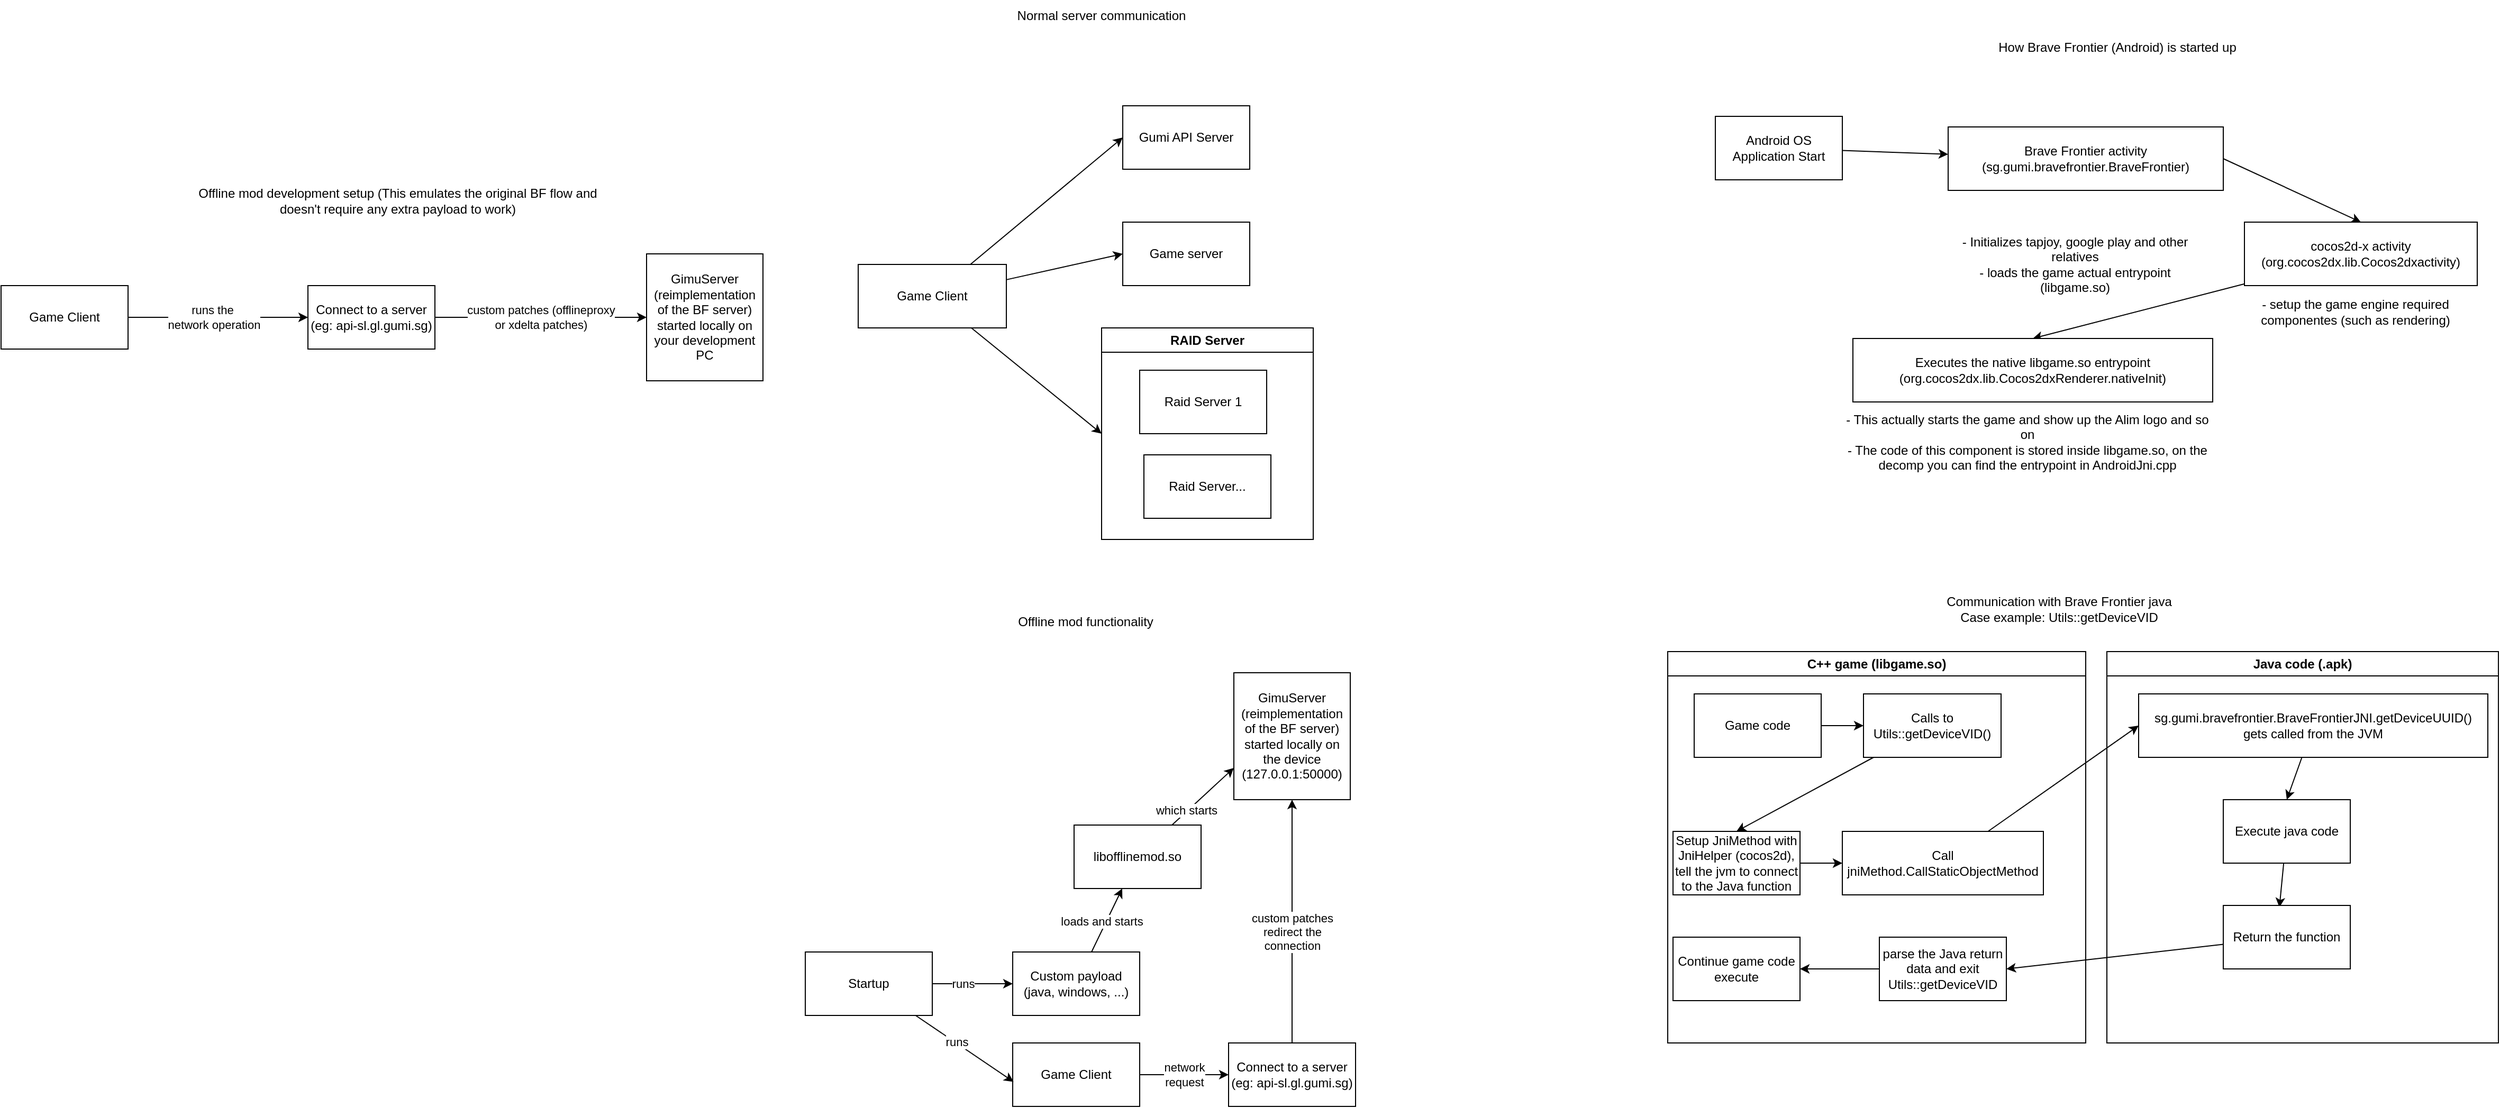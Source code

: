 <mxfile>
    <diagram id="_BSQJVUGBFditOPTDTpc" name="Pagina-1">
        <mxGraphModel dx="2017" dy="791" grid="1" gridSize="10" guides="1" tooltips="1" connect="1" arrows="1" fold="1" page="1" pageScale="1" pageWidth="827" pageHeight="1169" math="0" shadow="0">
            <root>
                <mxCell id="0"/>
                <mxCell id="1" parent="0"/>
                <mxCell id="6" style="edgeStyle=none;html=1;entryX=0;entryY=0.5;entryDx=0;entryDy=0;" parent="1" source="2" target="3" edge="1">
                    <mxGeometry relative="1" as="geometry"/>
                </mxCell>
                <mxCell id="10" style="edgeStyle=none;html=1;entryX=0;entryY=0.5;entryDx=0;entryDy=0;" parent="1" source="2" target="4" edge="1">
                    <mxGeometry relative="1" as="geometry"/>
                </mxCell>
                <mxCell id="11" style="edgeStyle=none;html=1;entryX=0;entryY=0.5;entryDx=0;entryDy=0;" parent="1" source="2" target="9" edge="1">
                    <mxGeometry relative="1" as="geometry"/>
                </mxCell>
                <mxCell id="2" value="Game Client" style="rounded=0;whiteSpace=wrap;html=1;" parent="1" vertex="1">
                    <mxGeometry x="90" y="270" width="140" height="60" as="geometry"/>
                </mxCell>
                <mxCell id="3" value="Gumi API Server" style="rounded=0;whiteSpace=wrap;html=1;" parent="1" vertex="1">
                    <mxGeometry x="340" y="120" width="120" height="60" as="geometry"/>
                </mxCell>
                <mxCell id="4" value="Game server" style="rounded=0;whiteSpace=wrap;html=1;" parent="1" vertex="1">
                    <mxGeometry x="340" y="230" width="120" height="60" as="geometry"/>
                </mxCell>
                <mxCell id="9" value="RAID Server" style="swimlane;whiteSpace=wrap;html=1;" parent="1" vertex="1">
                    <mxGeometry x="320" y="330" width="200" height="200" as="geometry"/>
                </mxCell>
                <mxCell id="5" value="Raid Server 1" style="rounded=0;whiteSpace=wrap;html=1;" parent="9" vertex="1">
                    <mxGeometry x="36" y="40" width="120" height="60" as="geometry"/>
                </mxCell>
                <mxCell id="7" value="Raid Server..." style="rounded=0;whiteSpace=wrap;html=1;" parent="9" vertex="1">
                    <mxGeometry x="40" y="120" width="120" height="60" as="geometry"/>
                </mxCell>
                <mxCell id="12" value="Normal server communication" style="text;html=1;strokeColor=none;fillColor=none;align=center;verticalAlign=middle;whiteSpace=wrap;rounded=0;" parent="1" vertex="1">
                    <mxGeometry x="140" y="20" width="360" height="30" as="geometry"/>
                </mxCell>
                <mxCell id="14" style="edgeStyle=none;html=1;" parent="1" source="13" edge="1">
                    <mxGeometry relative="1" as="geometry">
                        <mxPoint x="1120" y="165.882" as="targetPoint"/>
                    </mxGeometry>
                </mxCell>
                <mxCell id="13" value="Android OS Application Start" style="rounded=0;whiteSpace=wrap;html=1;" parent="1" vertex="1">
                    <mxGeometry x="900" y="130" width="120" height="60" as="geometry"/>
                </mxCell>
                <mxCell id="21" style="edgeStyle=none;html=1;entryX=0.5;entryY=0;entryDx=0;entryDy=0;exitX=1;exitY=0.5;exitDx=0;exitDy=0;" parent="1" source="16" target="20" edge="1">
                    <mxGeometry relative="1" as="geometry"/>
                </mxCell>
                <mxCell id="16" value="Brave Frontier activity (sg.gumi.bravefrontier.BraveFrontier)" style="rounded=0;whiteSpace=wrap;html=1;" parent="1" vertex="1">
                    <mxGeometry x="1120" y="140" width="260" height="60" as="geometry"/>
                </mxCell>
                <mxCell id="19" value="- Initializes tapjoy, google play and other relatives&lt;br&gt;- loads the game actual entrypoint (libgame.so)" style="text;html=1;strokeColor=none;fillColor=none;align=center;verticalAlign=middle;whiteSpace=wrap;rounded=0;" parent="1" vertex="1">
                    <mxGeometry x="1120" y="230" width="240" height="80" as="geometry"/>
                </mxCell>
                <mxCell id="24" style="edgeStyle=none;html=1;entryX=0.5;entryY=0;entryDx=0;entryDy=0;" parent="1" source="20" target="23" edge="1">
                    <mxGeometry relative="1" as="geometry"/>
                </mxCell>
                <mxCell id="20" value="cocos2d-x activity (org.cocos2dx.lib.Cocos2dxactivity)" style="rounded=0;whiteSpace=wrap;html=1;" parent="1" vertex="1">
                    <mxGeometry x="1400" y="230" width="220" height="60" as="geometry"/>
                </mxCell>
                <mxCell id="22" value="- setup the game engine required componentes (such as rendering)" style="text;html=1;strokeColor=none;fillColor=none;align=center;verticalAlign=middle;whiteSpace=wrap;rounded=0;" parent="1" vertex="1">
                    <mxGeometry x="1400" y="300" width="210" height="30" as="geometry"/>
                </mxCell>
                <mxCell id="23" value="Executes the native libgame.so entrypoint (org.cocos2dx.lib.Cocos2dxRenderer.nativeInit)" style="rounded=0;whiteSpace=wrap;html=1;" parent="1" vertex="1">
                    <mxGeometry x="1030" y="340" width="340" height="60" as="geometry"/>
                </mxCell>
                <mxCell id="25" value="- This actually starts the game and show up the Alim logo and so on&lt;br&gt;- The code of this component is stored inside libgame.so, on the&lt;br&gt;decomp you can find the entrypoint in AndroidJni.cpp" style="text;html=1;strokeColor=none;fillColor=none;align=center;verticalAlign=middle;whiteSpace=wrap;rounded=0;" parent="1" vertex="1">
                    <mxGeometry x="1020" y="400" width="350" height="75" as="geometry"/>
                </mxCell>
                <mxCell id="26" value="How Brave Frontier (Android) is started up" style="text;html=1;strokeColor=none;fillColor=none;align=center;verticalAlign=middle;whiteSpace=wrap;rounded=0;" parent="1" vertex="1">
                    <mxGeometry x="1040" y="50" width="480" height="30" as="geometry"/>
                </mxCell>
                <mxCell id="27" value="Communication with Brave Frontier java&lt;br&gt;Case example:&amp;nbsp;Utils::getDeviceVID" style="text;html=1;strokeColor=none;fillColor=none;align=center;verticalAlign=middle;whiteSpace=wrap;rounded=0;" parent="1" vertex="1">
                    <mxGeometry x="1030" y="576" width="390" height="40" as="geometry"/>
                </mxCell>
                <mxCell id="32" style="edgeStyle=none;html=1;" parent="1" source="29" target="30" edge="1">
                    <mxGeometry relative="1" as="geometry"/>
                </mxCell>
                <mxCell id="29" value="Game code" style="rounded=0;whiteSpace=wrap;html=1;" parent="1" vertex="1">
                    <mxGeometry x="880" y="676" width="120" height="60" as="geometry"/>
                </mxCell>
                <mxCell id="33" style="edgeStyle=none;html=1;entryX=0.5;entryY=0;entryDx=0;entryDy=0;" parent="1" source="30" target="31" edge="1">
                    <mxGeometry relative="1" as="geometry"/>
                </mxCell>
                <mxCell id="30" value="Calls to Utils::getDeviceVID()" style="rounded=0;whiteSpace=wrap;html=1;" parent="1" vertex="1">
                    <mxGeometry x="1040" y="676" width="130" height="60" as="geometry"/>
                </mxCell>
                <mxCell id="35" style="edgeStyle=none;html=1;entryX=0;entryY=0.5;entryDx=0;entryDy=0;" parent="1" source="31" target="34" edge="1">
                    <mxGeometry relative="1" as="geometry"/>
                </mxCell>
                <mxCell id="31" value="Setup JniMethod with JniHelper (cocos2d),&lt;br&gt;tell the jvm to connect to the Java function" style="rounded=0;whiteSpace=wrap;html=1;" parent="1" vertex="1">
                    <mxGeometry x="860" y="806" width="120" height="60" as="geometry"/>
                </mxCell>
                <mxCell id="42" style="edgeStyle=none;html=1;entryX=0;entryY=0.5;entryDx=0;entryDy=0;" parent="1" source="34" target="36" edge="1">
                    <mxGeometry relative="1" as="geometry"/>
                </mxCell>
                <mxCell id="34" value="Call jniMethod.CallStaticObjectMethod" style="rounded=0;whiteSpace=wrap;html=1;" parent="1" vertex="1">
                    <mxGeometry x="1020" y="806" width="190" height="60" as="geometry"/>
                </mxCell>
                <mxCell id="43" style="edgeStyle=none;html=1;entryX=0.5;entryY=0;entryDx=0;entryDy=0;" parent="1" source="36" target="37" edge="1">
                    <mxGeometry relative="1" as="geometry"/>
                </mxCell>
                <mxCell id="36" value="sg.gumi.bravefrontier.BraveFrontierJNI.getDeviceUUID()&lt;br&gt;gets called from the JVM" style="rounded=0;whiteSpace=wrap;html=1;" parent="1" vertex="1">
                    <mxGeometry x="1300" y="676" width="330" height="60" as="geometry"/>
                </mxCell>
                <mxCell id="44" style="edgeStyle=none;html=1;entryX=0.442;entryY=0.03;entryDx=0;entryDy=0;entryPerimeter=0;" parent="1" source="37" target="38" edge="1">
                    <mxGeometry relative="1" as="geometry"/>
                </mxCell>
                <mxCell id="37" value="Execute java code" style="rounded=0;whiteSpace=wrap;html=1;" parent="1" vertex="1">
                    <mxGeometry x="1380" y="776" width="120" height="60" as="geometry"/>
                </mxCell>
                <mxCell id="45" style="edgeStyle=none;html=1;entryX=1;entryY=0.5;entryDx=0;entryDy=0;" parent="1" source="38" target="39" edge="1">
                    <mxGeometry relative="1" as="geometry"/>
                </mxCell>
                <mxCell id="38" value="Return the function" style="rounded=0;whiteSpace=wrap;html=1;" parent="1" vertex="1">
                    <mxGeometry x="1380" y="876" width="120" height="60" as="geometry"/>
                </mxCell>
                <mxCell id="41" style="edgeStyle=none;html=1;" parent="1" source="39" target="40" edge="1">
                    <mxGeometry relative="1" as="geometry"/>
                </mxCell>
                <mxCell id="39" value="parse the Java return data and exit Utils::getDeviceVID" style="rounded=0;whiteSpace=wrap;html=1;" parent="1" vertex="1">
                    <mxGeometry x="1055" y="906" width="120" height="60" as="geometry"/>
                </mxCell>
                <mxCell id="40" value="Continue game code execute" style="rounded=0;whiteSpace=wrap;html=1;" parent="1" vertex="1">
                    <mxGeometry x="860" y="906" width="120" height="60" as="geometry"/>
                </mxCell>
                <mxCell id="46" value="C++ game (libgame.so)" style="swimlane;whiteSpace=wrap;html=1;" parent="1" vertex="1">
                    <mxGeometry x="855" y="636" width="395" height="370" as="geometry"/>
                </mxCell>
                <mxCell id="47" value="Java code (.apk)" style="swimlane;whiteSpace=wrap;html=1;" parent="1" vertex="1">
                    <mxGeometry x="1270" y="636" width="370" height="370" as="geometry"/>
                </mxCell>
                <mxCell id="48" value="Offline mod functionality" style="text;html=1;align=center;verticalAlign=middle;whiteSpace=wrap;rounded=0;" vertex="1" parent="1">
                    <mxGeometry x="140" y="586" width="330" height="44" as="geometry"/>
                </mxCell>
                <mxCell id="60" style="edgeStyle=none;html=1;" edge="1" parent="1" source="49" target="53">
                    <mxGeometry relative="1" as="geometry"/>
                </mxCell>
                <mxCell id="61" value="runs" style="edgeLabel;html=1;align=center;verticalAlign=middle;resizable=0;points=[];" vertex="1" connectable="0" parent="60">
                    <mxGeometry x="-0.241" relative="1" as="geometry">
                        <mxPoint as="offset"/>
                    </mxGeometry>
                </mxCell>
                <mxCell id="49" value="Startup" style="rounded=0;whiteSpace=wrap;html=1;" vertex="1" parent="1">
                    <mxGeometry x="40" y="920" width="120" height="60" as="geometry"/>
                </mxCell>
                <mxCell id="50" value="GimuServer (reimplementation of the BF server) started locally on the device (127.0.0.1:50000)" style="rounded=0;whiteSpace=wrap;html=1;" vertex="1" parent="1">
                    <mxGeometry x="445" y="656" width="110" height="120" as="geometry"/>
                </mxCell>
                <mxCell id="57" style="edgeStyle=none;html=1;entryX=0;entryY=0.75;entryDx=0;entryDy=0;" edge="1" parent="1" source="51" target="50">
                    <mxGeometry relative="1" as="geometry"/>
                </mxCell>
                <mxCell id="58" value="which starts" style="edgeLabel;html=1;align=center;verticalAlign=middle;resizable=0;points=[];" vertex="1" connectable="0" parent="57">
                    <mxGeometry x="-0.504" y="1" relative="1" as="geometry">
                        <mxPoint as="offset"/>
                    </mxGeometry>
                </mxCell>
                <mxCell id="51" value="libofflinemod.so" style="rounded=0;whiteSpace=wrap;html=1;" vertex="1" parent="1">
                    <mxGeometry x="294" y="800" width="120" height="60" as="geometry"/>
                </mxCell>
                <mxCell id="55" style="edgeStyle=none;html=1;" edge="1" parent="1" source="53" target="51">
                    <mxGeometry relative="1" as="geometry"/>
                </mxCell>
                <mxCell id="56" value="loads and starts" style="edgeLabel;html=1;align=center;verticalAlign=middle;resizable=0;points=[];" vertex="1" connectable="0" parent="55">
                    <mxGeometry x="0.355" relative="1" as="geometry">
                        <mxPoint x="-10" y="11" as="offset"/>
                    </mxGeometry>
                </mxCell>
                <mxCell id="53" value="Custom payload (java, windows, ...)" style="rounded=0;whiteSpace=wrap;html=1;" vertex="1" parent="1">
                    <mxGeometry x="236" y="920" width="120" height="60" as="geometry"/>
                </mxCell>
                <mxCell id="67" value="network&lt;div&gt;request&lt;/div&gt;" style="edgeStyle=none;html=1;entryX=0;entryY=0.5;entryDx=0;entryDy=0;" edge="1" parent="1" source="62" target="66">
                    <mxGeometry relative="1" as="geometry"/>
                </mxCell>
                <mxCell id="62" value="Game Client" style="rounded=0;whiteSpace=wrap;html=1;" vertex="1" parent="1">
                    <mxGeometry x="236" y="1006" width="120" height="60" as="geometry"/>
                </mxCell>
                <mxCell id="63" style="edgeStyle=none;html=1;entryX=0.007;entryY=0.612;entryDx=0;entryDy=0;entryPerimeter=0;" edge="1" parent="1" source="49" target="62">
                    <mxGeometry relative="1" as="geometry"/>
                </mxCell>
                <mxCell id="64" value="runs" style="edgeLabel;html=1;align=center;verticalAlign=middle;resizable=0;points=[];" vertex="1" connectable="0" parent="63">
                    <mxGeometry x="-0.182" y="1" relative="1" as="geometry">
                        <mxPoint as="offset"/>
                    </mxGeometry>
                </mxCell>
                <mxCell id="72" style="edgeStyle=none;html=1;entryX=0.5;entryY=1;entryDx=0;entryDy=0;" edge="1" parent="1" source="66" target="50">
                    <mxGeometry relative="1" as="geometry">
                        <mxPoint x="500" y="780" as="targetPoint"/>
                    </mxGeometry>
                </mxCell>
                <mxCell id="73" value="custom patches&lt;div&gt;redirect the&lt;/div&gt;&lt;div&gt;connection&lt;/div&gt;" style="edgeLabel;html=1;align=center;verticalAlign=middle;resizable=0;points=[];" vertex="1" connectable="0" parent="72">
                    <mxGeometry x="-0.087" relative="1" as="geometry">
                        <mxPoint as="offset"/>
                    </mxGeometry>
                </mxCell>
                <mxCell id="66" value="Connect to a server (eg: api-sl.gl.gumi.sg)" style="rounded=0;whiteSpace=wrap;html=1;" vertex="1" parent="1">
                    <mxGeometry x="440" y="1006" width="120" height="60" as="geometry"/>
                </mxCell>
                <mxCell id="78" style="edgeStyle=none;html=1;" edge="1" parent="1" source="74" target="77">
                    <mxGeometry relative="1" as="geometry"/>
                </mxCell>
                <mxCell id="80" value="runs the&amp;nbsp;&lt;div&gt;network operation&lt;/div&gt;" style="edgeLabel;html=1;align=center;verticalAlign=middle;resizable=0;points=[];" vertex="1" connectable="0" parent="78">
                    <mxGeometry x="-0.381" y="1" relative="1" as="geometry">
                        <mxPoint x="28" y="1" as="offset"/>
                    </mxGeometry>
                </mxCell>
                <mxCell id="74" value="Game Client" style="rounded=0;whiteSpace=wrap;html=1;" vertex="1" parent="1">
                    <mxGeometry x="-720" y="290" width="120" height="60" as="geometry"/>
                </mxCell>
                <mxCell id="76" value="GimuServer (reimplementation of the BF server) started locally on your development PC" style="rounded=0;whiteSpace=wrap;html=1;" vertex="1" parent="1">
                    <mxGeometry x="-110" y="260" width="110" height="120" as="geometry"/>
                </mxCell>
                <mxCell id="79" style="edgeStyle=none;html=1;entryX=0;entryY=0.5;entryDx=0;entryDy=0;" edge="1" parent="1" source="77" target="76">
                    <mxGeometry relative="1" as="geometry"/>
                </mxCell>
                <mxCell id="81" value="custom patches (offlineproxy&lt;div&gt;or xdelta patches)&lt;/div&gt;" style="edgeLabel;html=1;align=center;verticalAlign=middle;resizable=0;points=[];" vertex="1" connectable="0" parent="79">
                    <mxGeometry x="-0.223" y="1" relative="1" as="geometry">
                        <mxPoint x="22" y="1" as="offset"/>
                    </mxGeometry>
                </mxCell>
                <mxCell id="77" value="Connect to a server (eg: api-sl.gl.gumi.sg)" style="rounded=0;whiteSpace=wrap;html=1;" vertex="1" parent="1">
                    <mxGeometry x="-430" y="290" width="120" height="60" as="geometry"/>
                </mxCell>
                <mxCell id="82" value="Offline mod development setup (This emulates the original BF flow and doesn&#39;t require any extra payload to work)" style="text;html=1;align=center;verticalAlign=middle;whiteSpace=wrap;rounded=0;" vertex="1" parent="1">
                    <mxGeometry x="-540" y="180" width="390" height="60" as="geometry"/>
                </mxCell>
            </root>
        </mxGraphModel>
    </diagram>
</mxfile>